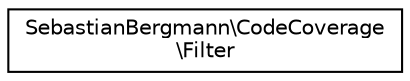 digraph "Graphical Class Hierarchy"
{
  edge [fontname="Helvetica",fontsize="10",labelfontname="Helvetica",labelfontsize="10"];
  node [fontname="Helvetica",fontsize="10",shape=record];
  rankdir="LR";
  Node0 [label="SebastianBergmann\\CodeCoverage\l\\Filter",height=0.2,width=0.4,color="black", fillcolor="white", style="filled",URL="$classSebastianBergmann_1_1CodeCoverage_1_1Filter.html"];
}

